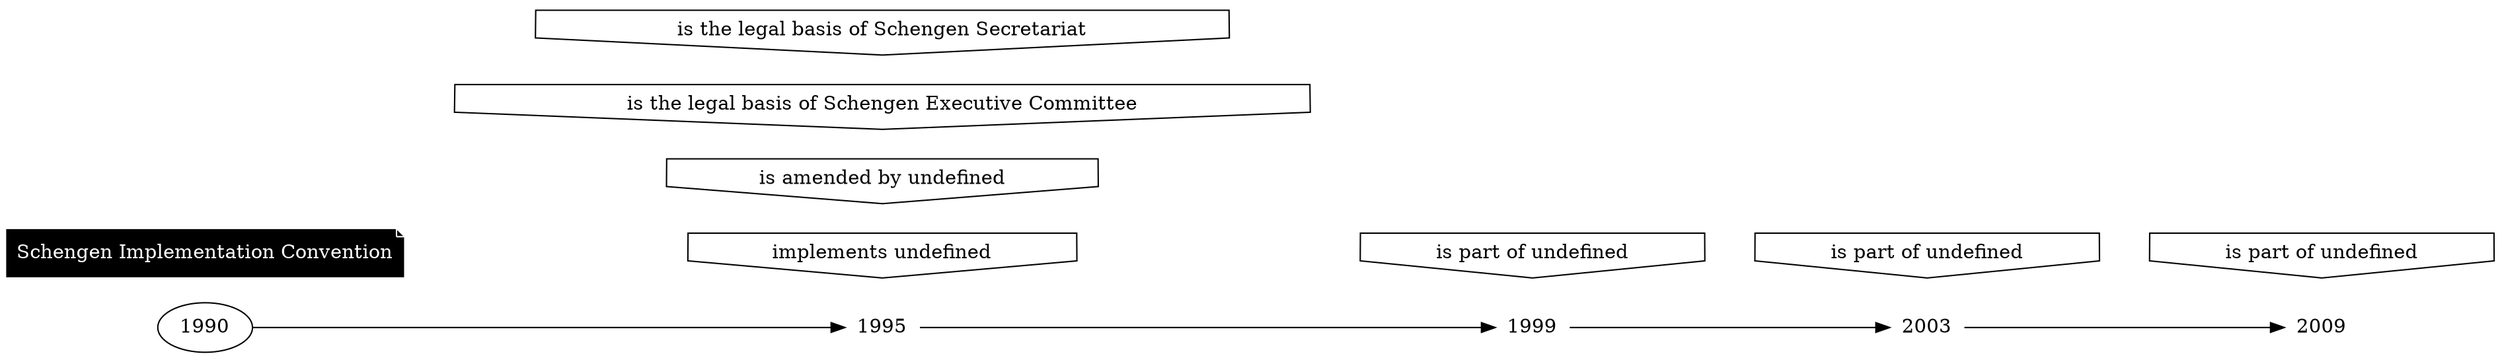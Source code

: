 digraph source {
  graph [ rankdir = LR ];
subgraph y_1995 {
  graph [ rank = same ];
  "1995" [ shape = plaintext ];
  "1152_1995" [ shape = invhouse, label = "implements undefined" ];
  "1216_1995" [ shape = invhouse, label = "is amended by undefined" ];
  "1213_1995" [ shape = invhouse, label = "is the legal basis of Schengen Executive Committee" ];
  "1215_1995" [ shape = invhouse, label = "is the legal basis of Schengen Secretariat" ];
}

subgraph y_1999 {
  graph [ rank = same ];
  "1999" [ shape = plaintext ];
  "1153_1999" [ shape = invhouse, label = "is part of undefined" ];
}

subgraph y_2003 {
  graph [ rank = same ];
  "2003" [ shape = plaintext ];
  "1154_2003" [ shape = invhouse, label = "is part of undefined" ];
}

subgraph y_2009 {
  graph [ rank = same ];
  "2009" [ shape = plaintext ];
  "1155_2009" [ shape = invhouse, label = "is part of undefined" ];
}

  "1003" [ shape = note, label = "Schengen Implementation Convention", style = "filled", fillcolor = "black", color = "white", fontcolor = "white" ];
  "1990";
  "1995";
  "1999";
  "2003";
  "2009";
  "1990" -> "1995";
  "1995" -> "1999";
  "1999" -> "2003";
  "2003" -> "2009";
}
